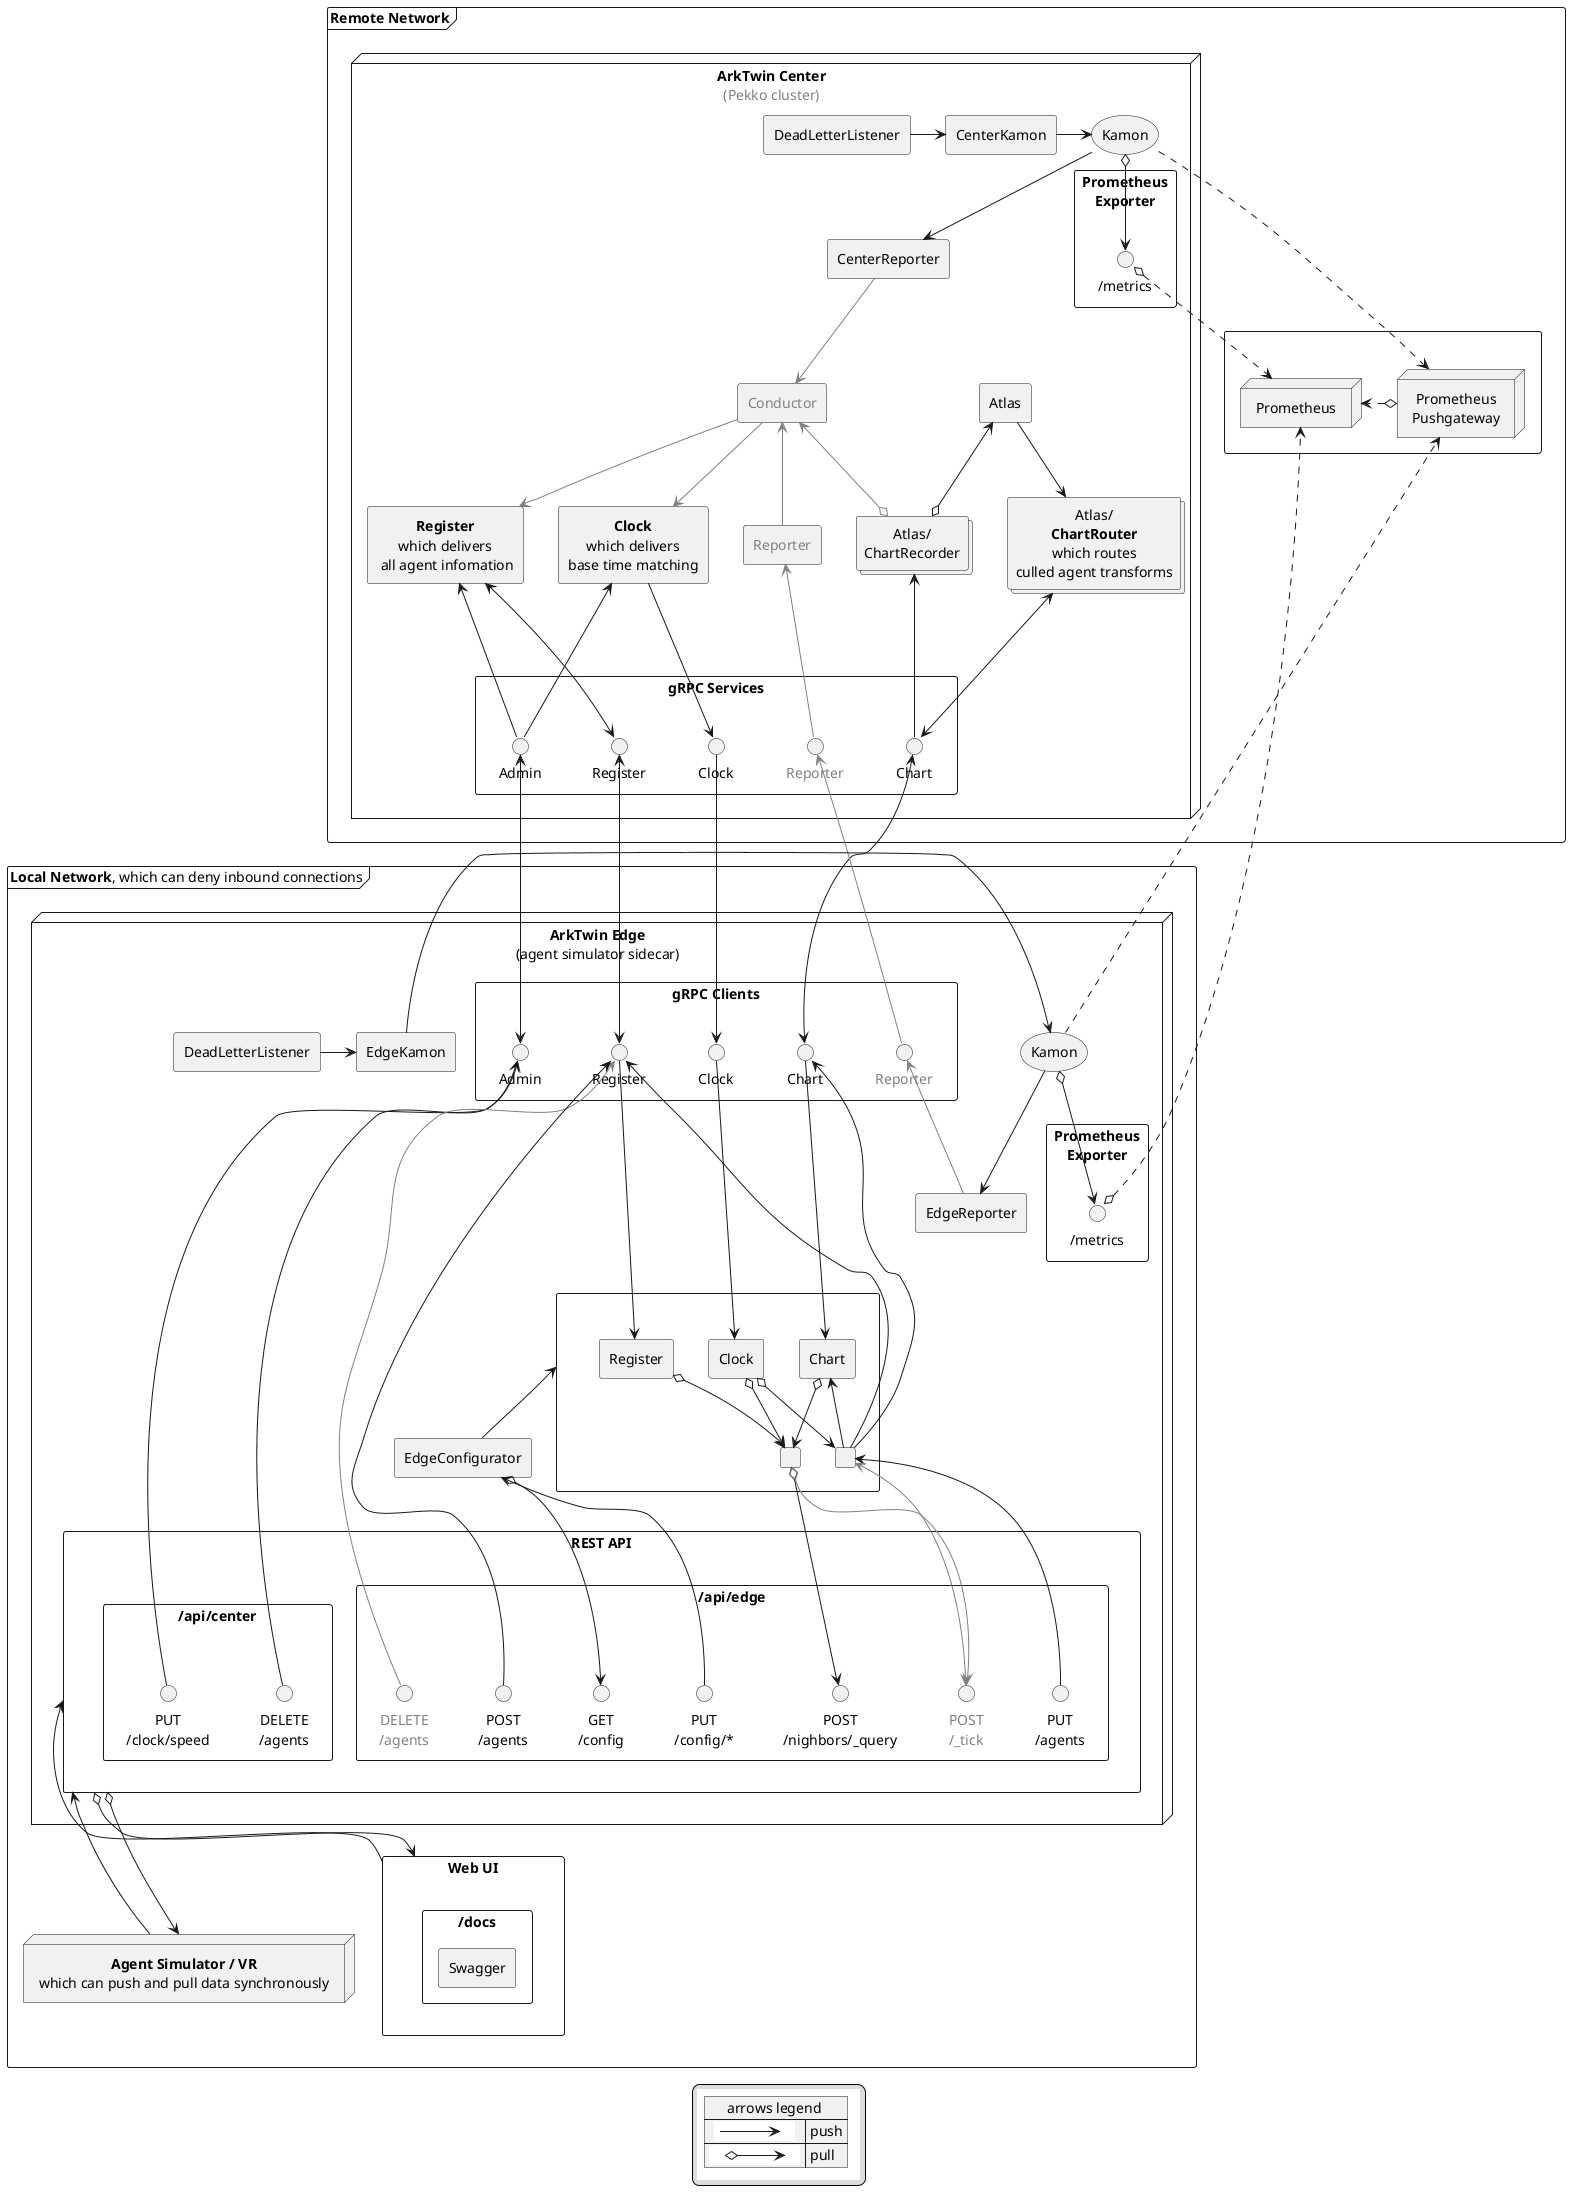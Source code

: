 @startuml messaging
skinparam defaultTextAlignment center

frame "Remote Network" {
  node "ArkTwin Center\n<color:#gray><plain>(Pekko cluster)</plain></color>" {
    agent "<color:#gray>Conductor</color>" as Conductor

    agent "Atlas" as Atlas
    collections "Atlas/\nChartRecorder" as ChartRecorder
    collections "Atlas/\n<b>ChartRouter</b>\nwhich routes\nculled agent transforms" as ChartRouter

    agent "<b>Clock</b>\nwhich delivers\nbase time matching" as ClockC
    agent "<color:#gray>Reporter</color>" as ReporterC
    agent "<b>Register</b>\nwhich delivers\n all agent infomation" as RegisterC

    storage "Kamon" as KamonC
    agent "CenterKamon" as CenterKamon
    agent "CenterReporter" as CenterReporter
    agent "DeadLetterListener" as DeadLetterListenerC

    rectangle "gRPC Services" as center.services {
      interface "Admin" as AdminService
      interface "Chart" as ChartService
      interface "Clock" as ClockService
      interface "<color:#gray>Reporter</color>" as ReporterService
      interface "Register" as RegisterService
    }
    rectangle "Prometheus\nExporter" as center.prometheus {
      interface "/metrics" as CenterMetrics
    }
  }

  rectangle " " as prometheus {
    node "Prometheus" as Prometheus
    node "Prometheus\nPushgateway" as Pushgateway
  }
}

frame "Local Network<plain>, which can deny inbound connections</plain>" {
  node "ArkTwin Edge\n<plain>(agent simulator sidecar)</plain>" {
    rectangle "gRPC Clients" as edge.clients {
      interface "Admin" as AdminClient
      interface "Chart" as ChartClient
      interface "Clock" as ClockClient
      interface "<color:#gray>Reporter</color>" as ReporterClient
      interface "Register" as RegisterClient
    }

    storage "Kamon" as Kamon
    agent "EdgeKamon" as EdgeKamon
    agent "EdgeReporter" as EdgeReporter
    agent "DeadLetterListener" as DeadLetterListener

    rectangle " " as edge.actors {
      agent "Chart" as Chart
      agent "Clock" as Clock
      agent "Register" as Register

      agent " " as EdgeAgentsPutAdapter
      agent " " as EdgeNeighborsQueryAdapter
    }

    agent "EdgeConfigurator" as EdgeConfigurator

    rectangle "REST API" as edge.endpoints {
      rectangle "/api/center" {
        interface "DELETE\n/agents" as CenterAgentsDelete
        interface "PUT\n/clock/speed" as CenterClockSpeedPut
      }
      rectangle "/api/edge\n" {
        interface "<color:#gray>DELETE</color>\n<color:#gray>/agents</color>" as EdgeAgentsDelete
        interface "POST\n/agents" as EdgeAgentsPost
        interface "PUT\n/agents" as EdgeAgentsPut
        interface "GET\n/config" as EdgeConfigGet
        interface "PUT\n/config/*" as EdgeConfigPut
        interface "POST\n/nighbors/_query" as EdgeNeighborsQuery
        interface "<color:#gray>POST</color>\n<color:#gray>/_tick</color>" as EdgeTick
      }
    }
    rectangle "Prometheus\nExporter" as edge.prometheus {
      interface "/metrics" as EdgeMetrics
    }
  }

  rectangle "Web UI" as webui {
    rectangle "/docs" {
      rectangle "Swagger"
    }
  }
  node "<b>Agent Simulator / VR</b>\nwhich can push and pull data synchronously" as Simulator
}

Conductor -[#gray]-> ClockC
Conductor -[#gray]-> RegisterC
Conductor <-[#gray]- ReporterC
Conductor <-[#gray]-o ChartRecorder

ChartRouter <---> ChartService
ChartRecorder <--- ChartService
Atlas <--o ChartRecorder
Atlas --> ChartRouter

ClockC <--- AdminService
ClockC ---> ClockService
ReporterC <-[#gray]-- ReporterService
RegisterC <--- AdminService
RegisterC <---> RegisterService

AdminService <--> AdminClient
ChartService <--> ChartClient
ClockService --> ClockClient
ReporterService <-[#gray]- ReporterClient
RegisterService <--> RegisterClient

ReporterClient <-[#gray]- EdgeReporter

ChartClient ---> Chart

ClockClient ---> Clock

RegisterClient ---> Register

AdminClient <-- CenterAgentsDelete

AdminClient <-- CenterClockSpeedPut

RegisterClient <-[#gray]- EdgeAgentsDelete

RegisterClient <-- EdgeAgentsPost
ChartClient <-- EdgeAgentsPutAdapter
Chart <-- EdgeAgentsPutAdapter
Clock o--> EdgeAgentsPutAdapter
RegisterClient <-- EdgeAgentsPutAdapter
EdgeAgentsPutAdapter <-- EdgeAgentsPut
EdgeAgentsPutAdapter <-[#gray]-> EdgeTick

Chart o--> EdgeNeighborsQueryAdapter
Clock o--> EdgeNeighborsQueryAdapter
Register o--> EdgeNeighborsQueryAdapter
EdgeNeighborsQueryAdapter o--> EdgeNeighborsQuery
EdgeNeighborsQueryAdapter o-[#gray]-> EdgeTick

EdgeConfigurator o--> EdgeConfigGet
EdgeConfigurator <-- EdgeConfigPut
edge.actors <-- EdgeConfigurator  

edge.endpoints <-- webui
edge.endpoints o--> webui
edge.endpoints <-- Simulator
edge.endpoints o--> Simulator

KamonC --> CenterReporter
CenterReporter -[#gray]-> Conductor
KamonC o--> CenterMetrics
CenterMetrics o..> Prometheus
KamonC ..> Pushgateway
DeadLetterListenerC -> CenterKamon
CenterKamon -> KamonC

Kamon --> EdgeReporter
Kamon o--> EdgeMetrics
EdgeMetrics o..> Prometheus
Kamon ..> Pushgateway
DeadLetterListener -> EdgeKamon
EdgeKamon -> Kamon

Pushgateway o.> Prometheus

!procedure $inlineArrow($arrow)
{{\nleft to right direction\nlabel " " as A\nlabel " " as B\nA $arrow B\n}}
!endprocedure

legend
{{
  map "arrows legend " as arrows {
    $inlineArrow( "-->") => push
    $inlineArrow("o-->") => pull
  }
}}
endlegend
@enduml
